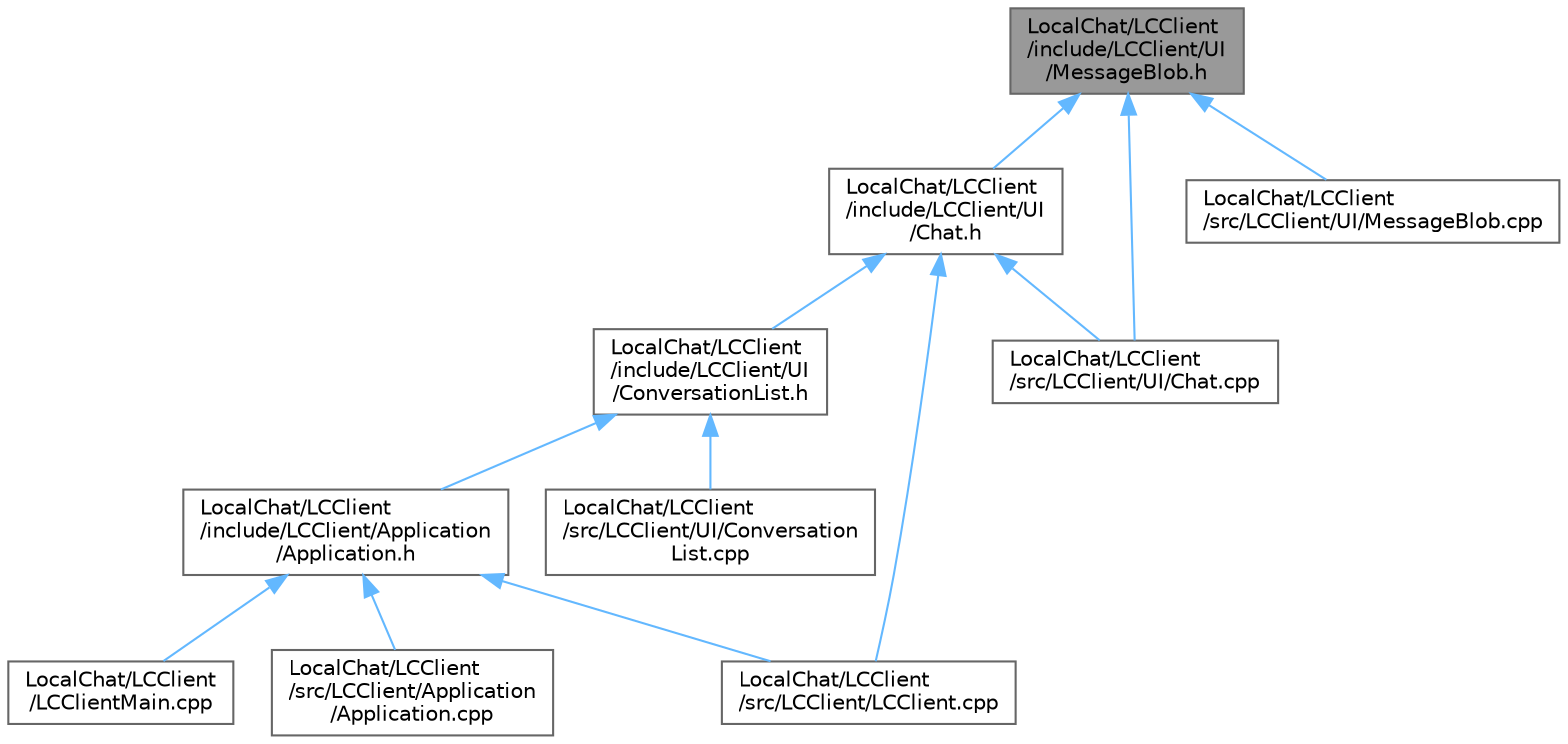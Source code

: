 digraph "LocalChat/LCClient/include/LCClient/UI/MessageBlob.h"
{
 // LATEX_PDF_SIZE
  bgcolor="transparent";
  edge [fontname=Helvetica,fontsize=10,labelfontname=Helvetica,labelfontsize=10];
  node [fontname=Helvetica,fontsize=10,shape=box,height=0.2,width=0.4];
  Node1 [label="LocalChat/LCClient\l/include/LCClient/UI\l/MessageBlob.h",height=0.2,width=0.4,color="gray40", fillcolor="grey60", style="filled", fontcolor="black",tooltip=" "];
  Node1 -> Node2 [dir="back",color="steelblue1",style="solid"];
  Node2 [label="LocalChat/LCClient\l/include/LCClient/UI\l/Chat.h",height=0.2,width=0.4,color="grey40", fillcolor="white", style="filled",URL="$_chat_8h.html",tooltip=" "];
  Node2 -> Node3 [dir="back",color="steelblue1",style="solid"];
  Node3 [label="LocalChat/LCClient\l/include/LCClient/UI\l/ConversationList.h",height=0.2,width=0.4,color="grey40", fillcolor="white", style="filled",URL="$_conversation_list_8h.html",tooltip=" "];
  Node3 -> Node4 [dir="back",color="steelblue1",style="solid"];
  Node4 [label="LocalChat/LCClient\l/include/LCClient/Application\l/Application.h",height=0.2,width=0.4,color="grey40", fillcolor="white", style="filled",URL="$_application_8h.html",tooltip=" "];
  Node4 -> Node5 [dir="back",color="steelblue1",style="solid"];
  Node5 [label="LocalChat/LCClient\l/LCClientMain.cpp",height=0.2,width=0.4,color="grey40", fillcolor="white", style="filled",URL="$_l_c_client_main_8cpp.html",tooltip=" "];
  Node4 -> Node6 [dir="back",color="steelblue1",style="solid"];
  Node6 [label="LocalChat/LCClient\l/src/LCClient/Application\l/Application.cpp",height=0.2,width=0.4,color="grey40", fillcolor="white", style="filled",URL="$_application_8cpp.html",tooltip=" "];
  Node4 -> Node7 [dir="back",color="steelblue1",style="solid"];
  Node7 [label="LocalChat/LCClient\l/src/LCClient/LCClient.cpp",height=0.2,width=0.4,color="grey40", fillcolor="white", style="filled",URL="$_l_c_client_8cpp.html",tooltip=" "];
  Node3 -> Node8 [dir="back",color="steelblue1",style="solid"];
  Node8 [label="LocalChat/LCClient\l/src/LCClient/UI/Conversation\lList.cpp",height=0.2,width=0.4,color="grey40", fillcolor="white", style="filled",URL="$_conversation_list_8cpp.html",tooltip=" "];
  Node2 -> Node7 [dir="back",color="steelblue1",style="solid"];
  Node2 -> Node9 [dir="back",color="steelblue1",style="solid"];
  Node9 [label="LocalChat/LCClient\l/src/LCClient/UI/Chat.cpp",height=0.2,width=0.4,color="grey40", fillcolor="white", style="filled",URL="$_chat_8cpp.html",tooltip=" "];
  Node1 -> Node9 [dir="back",color="steelblue1",style="solid"];
  Node1 -> Node10 [dir="back",color="steelblue1",style="solid"];
  Node10 [label="LocalChat/LCClient\l/src/LCClient/UI/MessageBlob.cpp",height=0.2,width=0.4,color="grey40", fillcolor="white", style="filled",URL="$_message_blob_8cpp.html",tooltip=" "];
}
